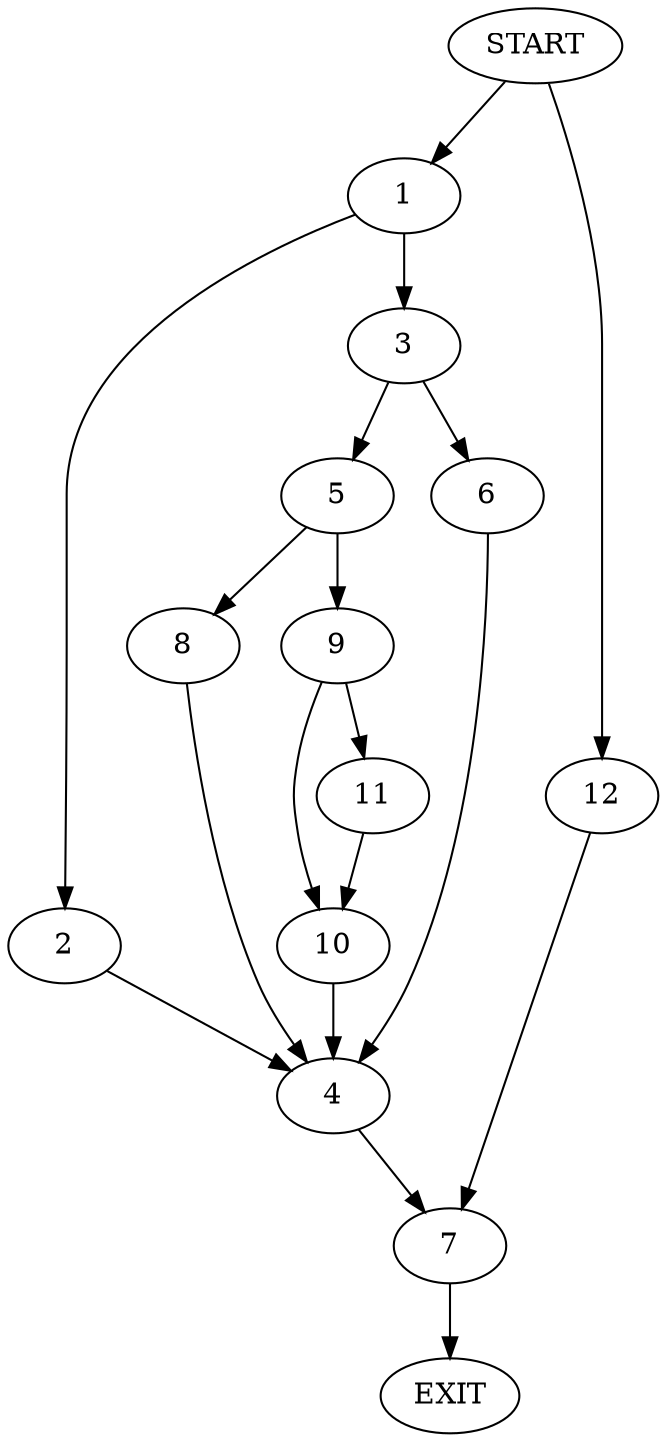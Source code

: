 digraph {
0 [label="START"]
13 [label="EXIT"]
0 -> 1
1 -> 2
1 -> 3
2 -> 4
3 -> 5
3 -> 6
4 -> 7
6 -> 4
5 -> 8
5 -> 9
8 -> 4
9 -> 10
9 -> 11
10 -> 4
11 -> 10
7 -> 13
0 -> 12
12 -> 7
}
